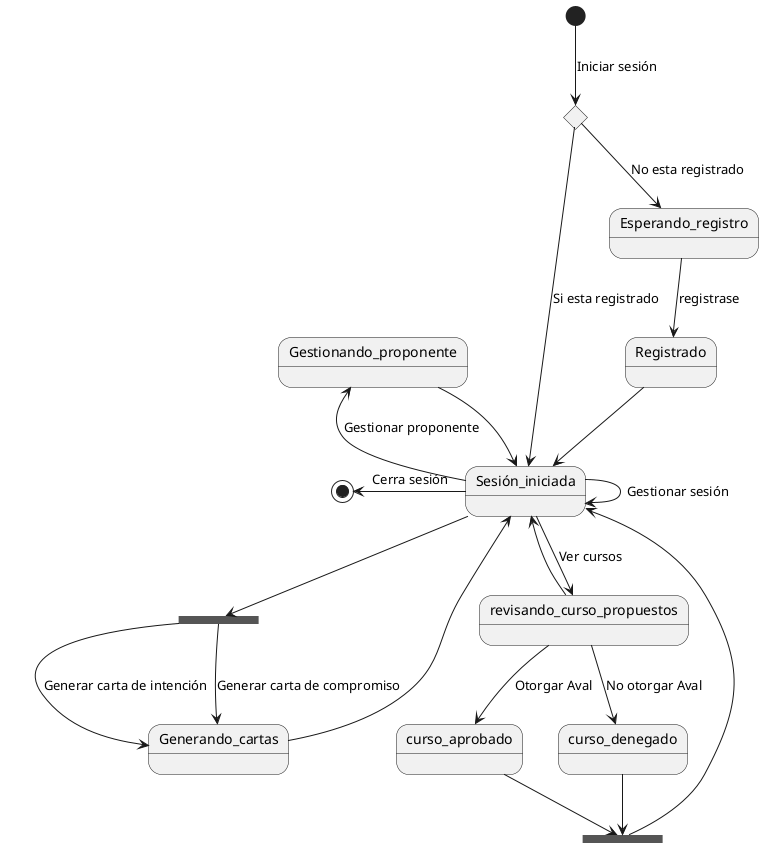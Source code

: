 @startuml
@startuml Casos de estado
state c1 <<choice>>
state join_state1 <<join>>
state join_state2 <<join>>

[*] --> c1 : Iniciar sesión
c1 --> Esperando_registro: No esta registrado
Esperando_registro--> Registrado: registrase
Registrado --> Sesión_iniciada
 
c1 --> Sesión_iniciada : Si esta registrado
Sesión_iniciada -left->[*]:Cerra sesión
Sesión_iniciada --> Sesión_iniciada :Gestionar sesión
Sesión_iniciada --> revisando_curso_propuestos: Ver cursos
Sesión_iniciada --> join_state1
Sesión_iniciada -left-> Gestionando_proponente:Gestionar proponente
Gestionando_proponente--> Sesión_iniciada
join_state1 --> Generando_cartas:Generar carta de compromiso
join_state1 --> Generando_cartas:Generar carta de intención
Generando_cartas-->Sesión_iniciada
revisando_curso_propuestos -->curso_aprobado: Otorgar Aval 
revisando_curso_propuestos -->curso_denegado: No otorgar Aval 
curso_denegado--> join_state2
curso_aprobado--> join_state2
join_state2-->Sesión_iniciada
revisando_curso_propuestos --> Sesión_iniciada



@enduml